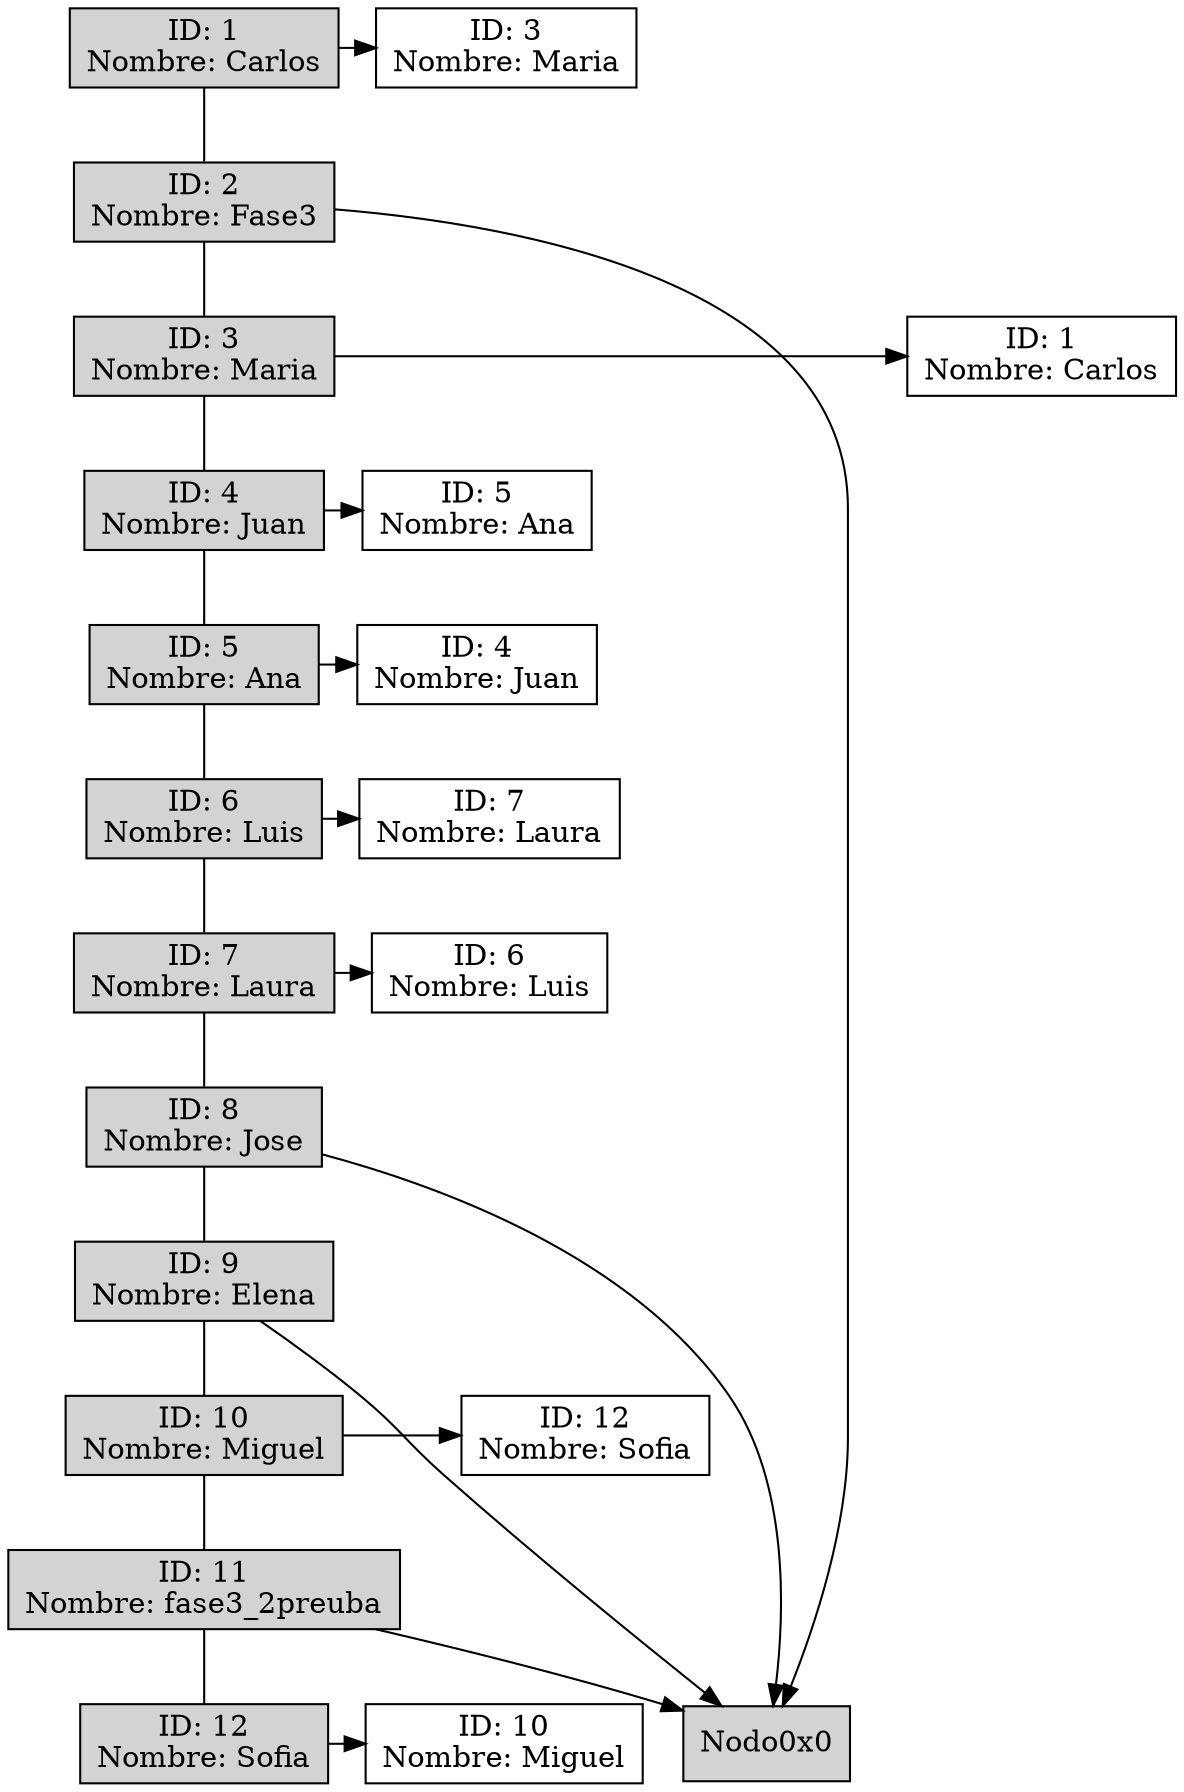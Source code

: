 digraph G {
node[shape = "box" style = "filled"]
Nodo1[label = "ID: 1\nNombre: Carlos" group = "1" fillcolor="lightgray"];
Nodo1->Nodo2[dir = none];Nodo1->Nodo0x7f8c3bee8490;
Nodo0x7f8c3bee8490[label = "ID: 3\nNombre: Maria" fillcolor = "white"];
{rank=same;Nodo1;Nodo0x7f8c3bee8490}
Nodo2[label = "ID: 2\nNombre: Fase3" group = "1" fillcolor="lightgray"];
Nodo2->Nodo3[dir = none];Nodo2->Nodo0x0;
{rank=same;Nodo2}
Nodo3[label = "ID: 3\nNombre: Maria" group = "1" fillcolor="lightgray"];
Nodo3->Nodo4[dir = none];Nodo3->Nodo0x7f8c3be75300;
Nodo0x7f8c3be75300[label = "ID: 1\nNombre: Carlos" fillcolor = "white"];
{rank=same;Nodo3;Nodo0x7f8c3be75300}
Nodo4[label = "ID: 4\nNombre: Juan" group = "1" fillcolor="lightgray"];
Nodo4->Nodo5[dir = none];Nodo4->Nodo0x7f8c41e11580;
Nodo0x7f8c41e11580[label = "ID: 5\nNombre: Ana" fillcolor = "white"];
{rank=same;Nodo4;Nodo0x7f8c41e11580}
Nodo5[label = "ID: 5\nNombre: Ana" group = "1" fillcolor="lightgray"];
Nodo5->Nodo6[dir = none];Nodo5->Nodo0x7f8c41e1b8d0;
Nodo0x7f8c41e1b8d0[label = "ID: 4\nNombre: Juan" fillcolor = "white"];
{rank=same;Nodo5;Nodo0x7f8c41e1b8d0}
Nodo6[label = "ID: 6\nNombre: Luis" group = "1" fillcolor="lightgray"];
Nodo6->Nodo7[dir = none];Nodo6->Nodo0x7f8c3be7eb50;
Nodo0x7f8c3be7eb50[label = "ID: 7\nNombre: Laura" fillcolor = "white"];
{rank=same;Nodo6;Nodo0x7f8c3be7eb50}
Nodo7[label = "ID: 7\nNombre: Laura" group = "1" fillcolor="lightgray"];
Nodo7->Nodo8[dir = none];Nodo7->Nodo0x7f8c41e17460;
Nodo0x7f8c41e17460[label = "ID: 6\nNombre: Luis" fillcolor = "white"];
{rank=same;Nodo7;Nodo0x7f8c41e17460}
Nodo8[label = "ID: 8\nNombre: Jose" group = "1" fillcolor="lightgray"];
Nodo8->Nodo9[dir = none];Nodo8->Nodo0x0;
{rank=same;Nodo8}
Nodo9[label = "ID: 9\nNombre: Elena" group = "1" fillcolor="lightgray"];
Nodo9->Nodo10[dir = none];Nodo9->Nodo0x0;
{rank=same;Nodo9}
Nodo10[label = "ID: 10\nNombre: Miguel" group = "1" fillcolor="lightgray"];
Nodo10->Nodo11[dir = none];Nodo10->Nodo0x7f8c41e16c50;
Nodo0x7f8c41e16c50[label = "ID: 12\nNombre: Sofia" fillcolor = "white"];
{rank=same;Nodo10;Nodo0x7f8c41e16c50}
Nodo11[label = "ID: 11\nNombre: fase3_2preuba" group = "1" fillcolor="lightgray"];
Nodo11->Nodo12[dir = none];Nodo11->Nodo0x0;
{rank=same;Nodo11}
Nodo12[label = "ID: 12\nNombre: Sofia" group = "1" fillcolor="lightgray"];
Nodo12->Nodo0x7f8c3be6c800;
Nodo0x7f8c3be6c800[label = "ID: 10\nNombre: Miguel" fillcolor = "white"];
{rank=same;Nodo12;Nodo0x7f8c3be6c800}
}
